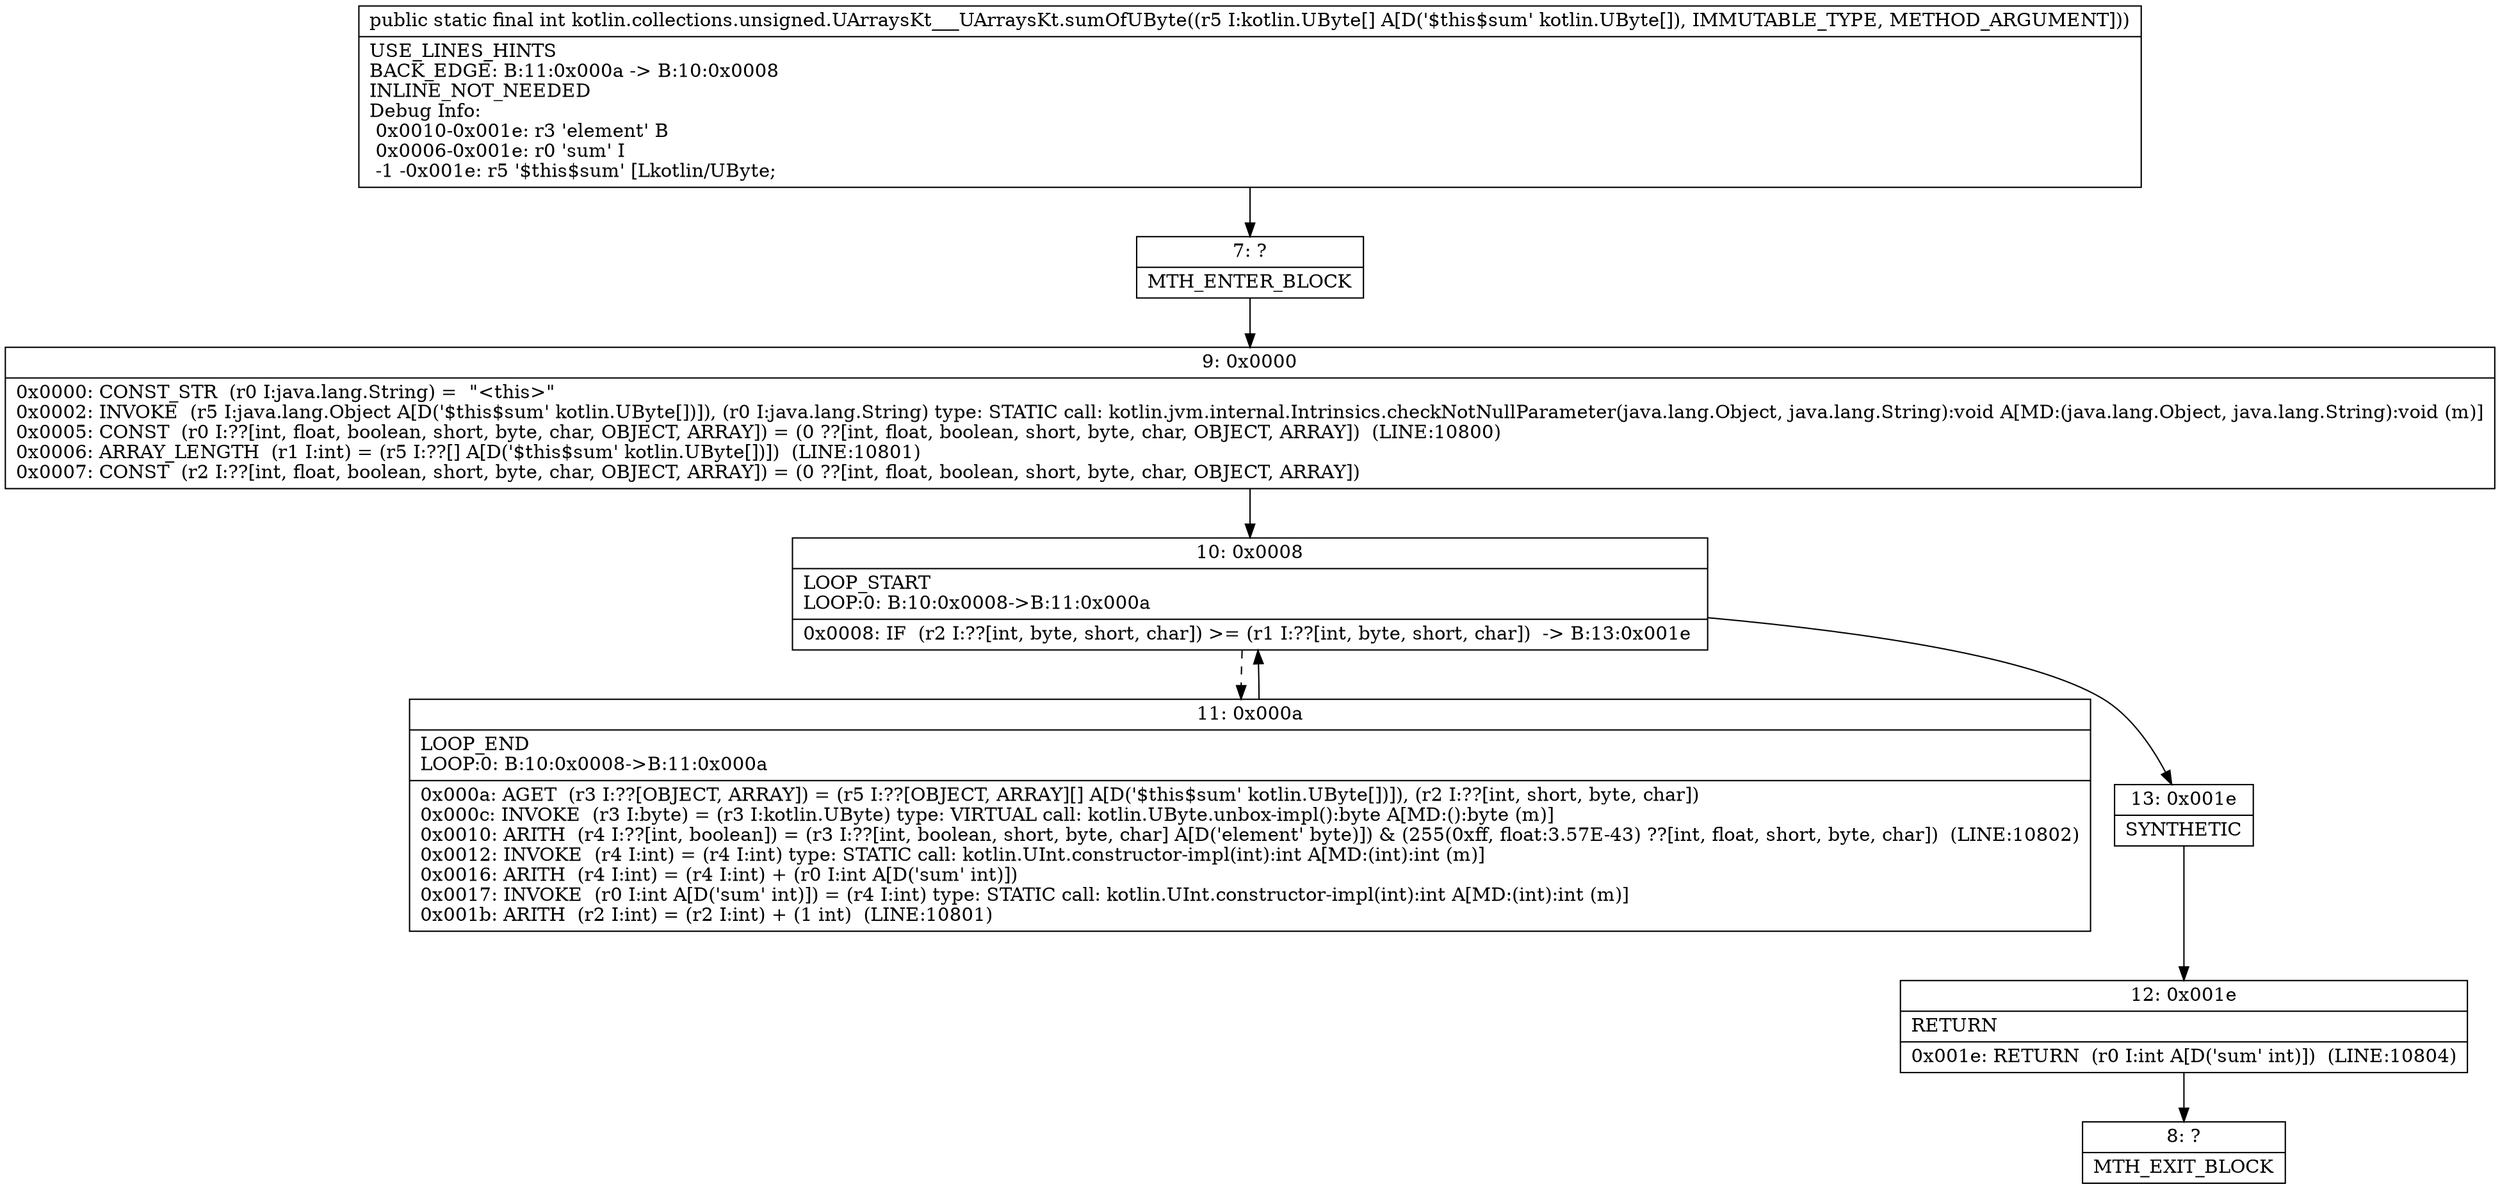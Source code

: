 digraph "CFG forkotlin.collections.unsigned.UArraysKt___UArraysKt.sumOfUByte([Lkotlin\/UByte;)I" {
Node_7 [shape=record,label="{7\:\ ?|MTH_ENTER_BLOCK\l}"];
Node_9 [shape=record,label="{9\:\ 0x0000|0x0000: CONST_STR  (r0 I:java.lang.String) =  \"\<this\>\" \l0x0002: INVOKE  (r5 I:java.lang.Object A[D('$this$sum' kotlin.UByte[])]), (r0 I:java.lang.String) type: STATIC call: kotlin.jvm.internal.Intrinsics.checkNotNullParameter(java.lang.Object, java.lang.String):void A[MD:(java.lang.Object, java.lang.String):void (m)]\l0x0005: CONST  (r0 I:??[int, float, boolean, short, byte, char, OBJECT, ARRAY]) = (0 ??[int, float, boolean, short, byte, char, OBJECT, ARRAY])  (LINE:10800)\l0x0006: ARRAY_LENGTH  (r1 I:int) = (r5 I:??[] A[D('$this$sum' kotlin.UByte[])])  (LINE:10801)\l0x0007: CONST  (r2 I:??[int, float, boolean, short, byte, char, OBJECT, ARRAY]) = (0 ??[int, float, boolean, short, byte, char, OBJECT, ARRAY]) \l}"];
Node_10 [shape=record,label="{10\:\ 0x0008|LOOP_START\lLOOP:0: B:10:0x0008\-\>B:11:0x000a\l|0x0008: IF  (r2 I:??[int, byte, short, char]) \>= (r1 I:??[int, byte, short, char])  \-\> B:13:0x001e \l}"];
Node_11 [shape=record,label="{11\:\ 0x000a|LOOP_END\lLOOP:0: B:10:0x0008\-\>B:11:0x000a\l|0x000a: AGET  (r3 I:??[OBJECT, ARRAY]) = (r5 I:??[OBJECT, ARRAY][] A[D('$this$sum' kotlin.UByte[])]), (r2 I:??[int, short, byte, char]) \l0x000c: INVOKE  (r3 I:byte) = (r3 I:kotlin.UByte) type: VIRTUAL call: kotlin.UByte.unbox\-impl():byte A[MD:():byte (m)]\l0x0010: ARITH  (r4 I:??[int, boolean]) = (r3 I:??[int, boolean, short, byte, char] A[D('element' byte)]) & (255(0xff, float:3.57E\-43) ??[int, float, short, byte, char])  (LINE:10802)\l0x0012: INVOKE  (r4 I:int) = (r4 I:int) type: STATIC call: kotlin.UInt.constructor\-impl(int):int A[MD:(int):int (m)]\l0x0016: ARITH  (r4 I:int) = (r4 I:int) + (r0 I:int A[D('sum' int)]) \l0x0017: INVOKE  (r0 I:int A[D('sum' int)]) = (r4 I:int) type: STATIC call: kotlin.UInt.constructor\-impl(int):int A[MD:(int):int (m)]\l0x001b: ARITH  (r2 I:int) = (r2 I:int) + (1 int)  (LINE:10801)\l}"];
Node_13 [shape=record,label="{13\:\ 0x001e|SYNTHETIC\l}"];
Node_12 [shape=record,label="{12\:\ 0x001e|RETURN\l|0x001e: RETURN  (r0 I:int A[D('sum' int)])  (LINE:10804)\l}"];
Node_8 [shape=record,label="{8\:\ ?|MTH_EXIT_BLOCK\l}"];
MethodNode[shape=record,label="{public static final int kotlin.collections.unsigned.UArraysKt___UArraysKt.sumOfUByte((r5 I:kotlin.UByte[] A[D('$this$sum' kotlin.UByte[]), IMMUTABLE_TYPE, METHOD_ARGUMENT]))  | USE_LINES_HINTS\lBACK_EDGE: B:11:0x000a \-\> B:10:0x0008\lINLINE_NOT_NEEDED\lDebug Info:\l  0x0010\-0x001e: r3 'element' B\l  0x0006\-0x001e: r0 'sum' I\l  \-1 \-0x001e: r5 '$this$sum' [Lkotlin\/UByte;\l}"];
MethodNode -> Node_7;Node_7 -> Node_9;
Node_9 -> Node_10;
Node_10 -> Node_11[style=dashed];
Node_10 -> Node_13;
Node_11 -> Node_10;
Node_13 -> Node_12;
Node_12 -> Node_8;
}

